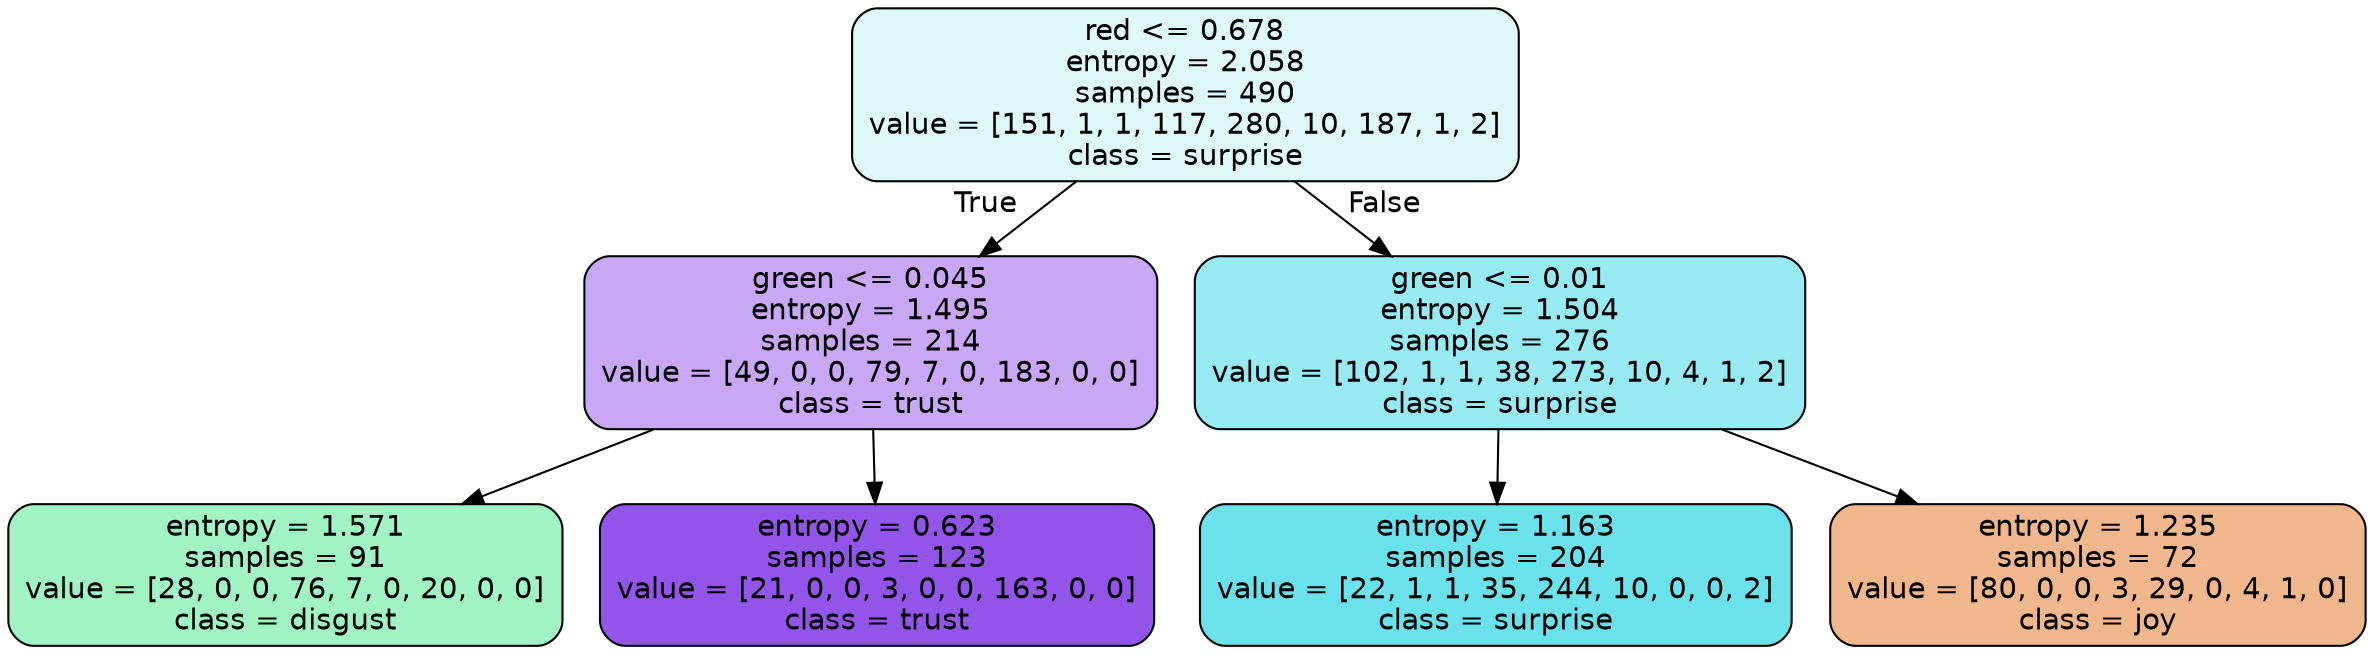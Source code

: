 digraph Tree {
node [shape=box, style="filled, rounded", color="black", fontname=helvetica] ;
edge [fontname=helvetica] ;
0 [label="red <= 0.678\nentropy = 2.058\nsamples = 490\nvalue = [151, 1, 1, 117, 280, 10, 187, 1, 2]\nclass = surprise", fillcolor="#39d7e52a"] ;
1 [label="green <= 0.045\nentropy = 1.495\nsamples = 214\nvalue = [49, 0, 0, 79, 7, 0, 183, 0, 0]\nclass = trust", fillcolor="#8139e56f"] ;
0 -> 1 [labeldistance=2.5, labelangle=45, headlabel="True"] ;
2 [label="entropy = 1.571\nsamples = 91\nvalue = [28, 0, 0, 76, 7, 0, 20, 0, 0]\nclass = disgust", fillcolor="#39e58177"] ;
1 -> 2 ;
3 [label="entropy = 0.623\nsamples = 123\nvalue = [21, 0, 0, 3, 0, 0, 163, 0, 0]\nclass = trust", fillcolor="#8139e5da"] ;
1 -> 3 ;
4 [label="green <= 0.01\nentropy = 1.504\nsamples = 276\nvalue = [102, 1, 1, 38, 273, 10, 4, 1, 2]\nclass = surprise", fillcolor="#39d7e584"] ;
0 -> 4 [labeldistance=2.5, labelangle=-45, headlabel="False"] ;
5 [label="entropy = 1.163\nsamples = 204\nvalue = [22, 1, 1, 35, 244, 10, 0, 0, 2]\nclass = surprise", fillcolor="#39d7e5be"] ;
4 -> 5 ;
6 [label="entropy = 1.235\nsamples = 72\nvalue = [80, 0, 0, 3, 29, 0, 4, 1, 0]\nclass = joy", fillcolor="#e5813994"] ;
4 -> 6 ;
}